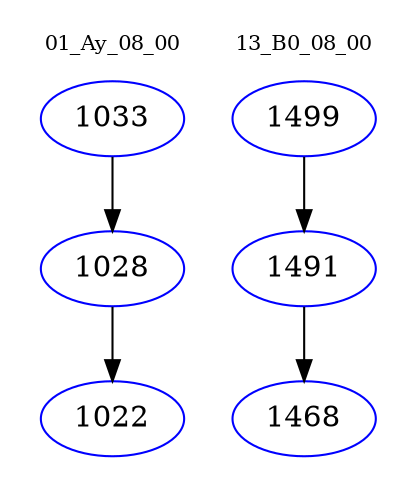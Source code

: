 digraph{
subgraph cluster_0 {
color = white
label = "01_Ay_08_00";
fontsize=10;
T0_1033 [label="1033", color="blue"]
T0_1033 -> T0_1028 [color="black"]
T0_1028 [label="1028", color="blue"]
T0_1028 -> T0_1022 [color="black"]
T0_1022 [label="1022", color="blue"]
}
subgraph cluster_1 {
color = white
label = "13_B0_08_00";
fontsize=10;
T1_1499 [label="1499", color="blue"]
T1_1499 -> T1_1491 [color="black"]
T1_1491 [label="1491", color="blue"]
T1_1491 -> T1_1468 [color="black"]
T1_1468 [label="1468", color="blue"]
}
}
